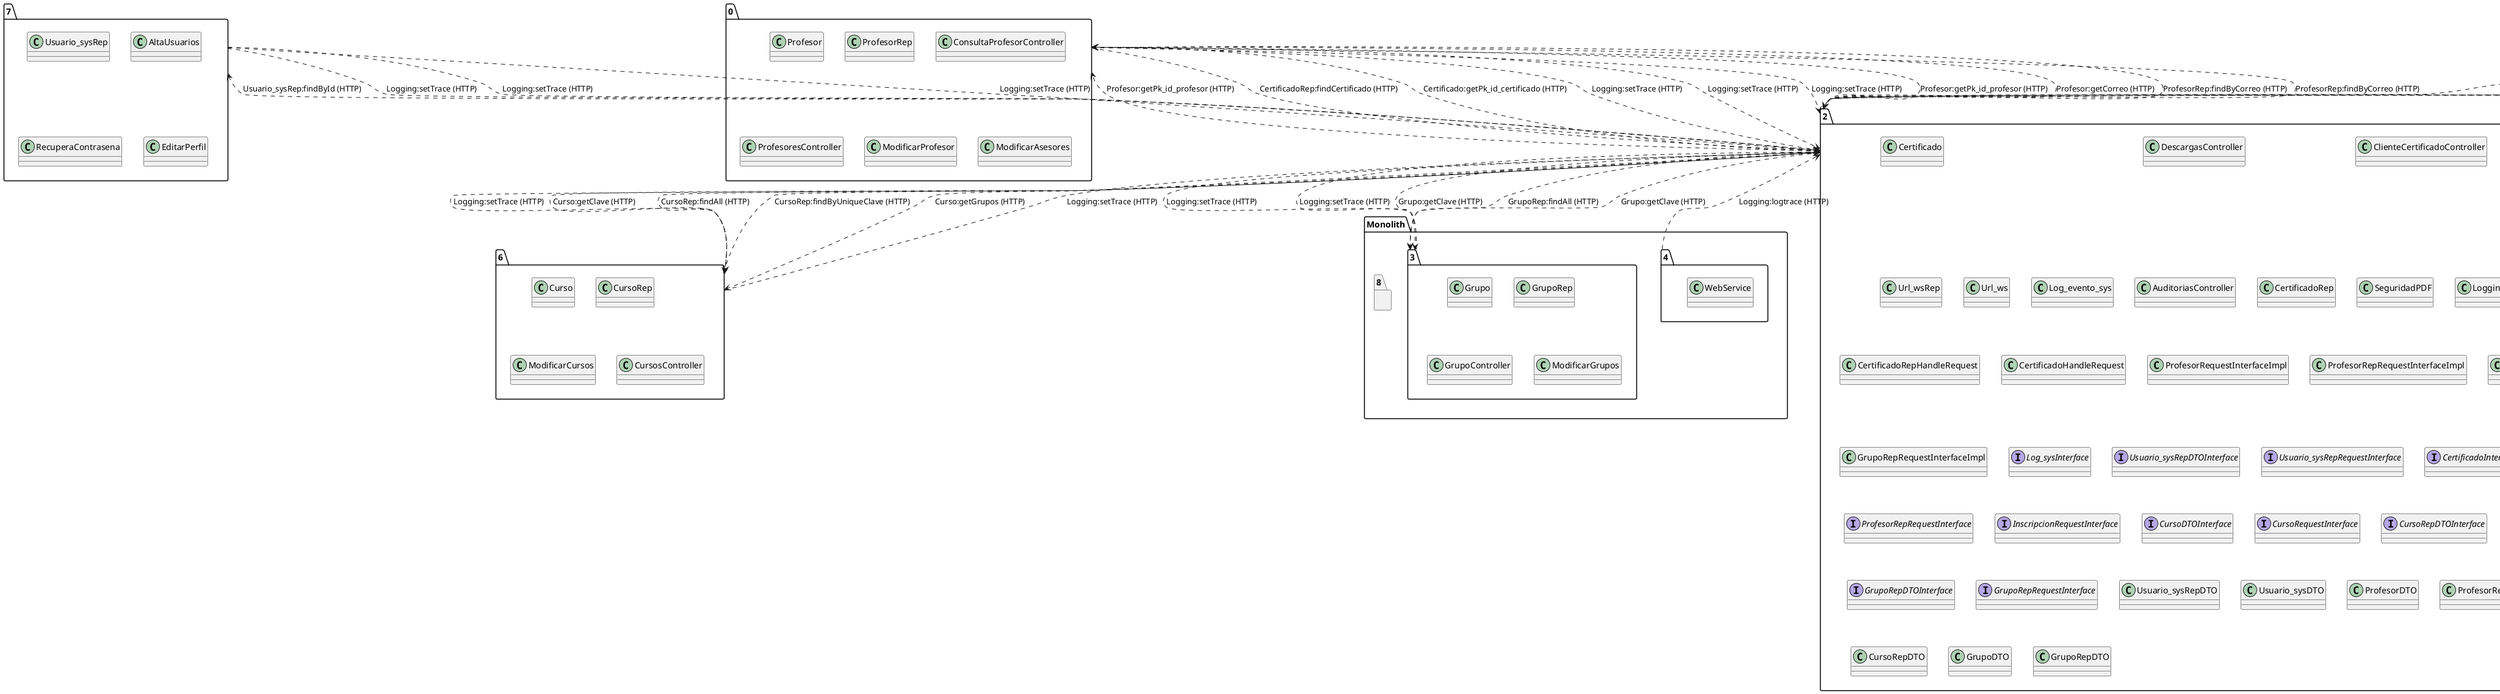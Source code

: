 @startuml
package "2"{
class Certificado
class DescargasController
class ClienteCertificadoController
class CertificadoMasivoController
class Logging
class Log_sysRep
class Log_evento_sysRep
class Log_sys
class Url_wsRep
class Url_ws
class Log_evento_sys
class AuditoriasController
class CertificadoRep
class SeguridadPDF
class LoggingHandleRequest
class Usuario_sysRepRequestInterfaceImpl
class CertificadoRepHandleRequest
class CertificadoHandleRequest
class ProfesorRequestInterfaceImpl
class ProfesorRepRequestInterfaceImpl
class InscripcionRequestInterfaceImpl
class CursoRequestInterfaceImpl
class CursoRepRequestInterfaceImpl
class GrupoRequestInterfaceImpl
class GrupoRepRequestInterfaceImpl
interface Log_sysInterface
interface Usuario_sysRepDTOInterface
interface Usuario_sysRepRequestInterface
interface CertificadoInterface
interface ProfesorRequestInterface
interface ProfesorDTOInterface
interface ProfesorRepDTOInterface
interface ProfesorRepRequestInterface
interface InscripcionRequestInterface
interface CursoDTOInterface
interface CursoRequestInterface
interface CursoRepDTOInterface
interface CursoRepRequestInterface
interface GrupoDTOInterface
interface GrupoRequestInterface
interface GrupoRepDTOInterface
interface GrupoRepRequestInterface
class Usuario_sysRepDTO
class Usuario_sysDTO
class ProfesorDTO
class ProfesorRepDTO
class InscripcionRepDTO
class CursoDTO
class CursoRepDTO
class GrupoDTO
class GrupoRepDTO
}
package "0"{
class Profesor
class Profesor
class ProfesorRep
class ProfesorRep
class Profesor
class ConsultaProfesorController
class ConsultaProfesorController
class ProfesoresController
class ModificarProfesor
class ModificarAsesores
}
package "1"{
class Inscripcion
class ConsultaInscripcionController
class ConsultaInscripcionController
class InscripcionesController
class ModificarInscripcion
}
package "5"{
}
package "6"{
class Curso
class CursoRep
class CursoRep
class Curso
class ModificarCursos
class CursosController
}
package "7"{
class Usuario_sysRep
class AltaUsuarios
class RecuperaContrasena
class EditarPerfil
}
package "Monolith" {
package "3"{
class Grupo
class GrupoRep
class Grupo
class GrupoController
class ModificarGrupos
}
package "4"{
class WebService
}
package "8"{
}
}
"2"..>"7":Usuario_sysRep:findById (HTTP)
"2"..>"0":Profesor:getPk_id_profesor (HTTP)
"2"..>"0":Profesor:getCorreo (HTTP)
"2"..>"0":ProfesorRep:findByCorreo (HTTP)
"2"..>"0":ProfesorRep:findByCorreo (HTTP)
"2"..>"0":Profesor:getPk_id_profesor (HTTP)
"2"..>"1":Inscripcion:getFk_id_grupo (HTTP)
"2"..>"6":Curso:getClave (HTTP)
"2"..>"6":CursoRep:findAll (HTTP)
"2"..>"6":CursoRep:findByUniqueClave (HTTP)
"2"..>"6":Curso:getGrupos (HTTP)
"2"..>"3":Grupo:getClave (HTTP)
"2"..>"3":GrupoRep:findAll (HTTP)
"2"..>"3":Grupo:getClave (HTTP)
"0"..>"2":CertificadoRep:findCertificado (HTTP)
"0"..>"2":Certificado:getPk_id_certificado (HTTP)
"0"..>"2":Logging:setTrace (HTTP)
"0"..>"2":Logging:setTrace (HTTP)
"0"..>"2":Logging:setTrace (HTTP)
"1"..>"2":CertificadoRep:findCertificado (HTTP)
"1"..>"2":Certificado:getPk_id_certificado (HTTP)
"1"..>"2":Logging:setTrace (HTTP)
"1"..>"2":Logging:setTrace (HTTP)
"6"..>"2":Logging:setTrace (HTTP)
"6"..>"2":Logging:setTrace (HTTP)
"7"..>"2":Logging:setTrace (HTTP)
"7"..>"2":Logging:setTrace (HTTP)
"7"..>"2":Logging:setTrace (HTTP)
"3"..>"2":Logging:setTrace (HTTP)
"3"..>"2":Logging:setTrace (HTTP)
"4"..>"2":Logging:logtrace (HTTP)
@enduml